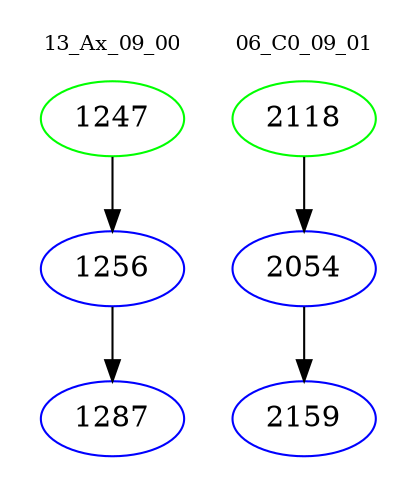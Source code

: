 digraph{
subgraph cluster_0 {
color = white
label = "13_Ax_09_00";
fontsize=10;
T0_1247 [label="1247", color="green"]
T0_1247 -> T0_1256 [color="black"]
T0_1256 [label="1256", color="blue"]
T0_1256 -> T0_1287 [color="black"]
T0_1287 [label="1287", color="blue"]
}
subgraph cluster_1 {
color = white
label = "06_C0_09_01";
fontsize=10;
T1_2118 [label="2118", color="green"]
T1_2118 -> T1_2054 [color="black"]
T1_2054 [label="2054", color="blue"]
T1_2054 -> T1_2159 [color="black"]
T1_2159 [label="2159", color="blue"]
}
}
